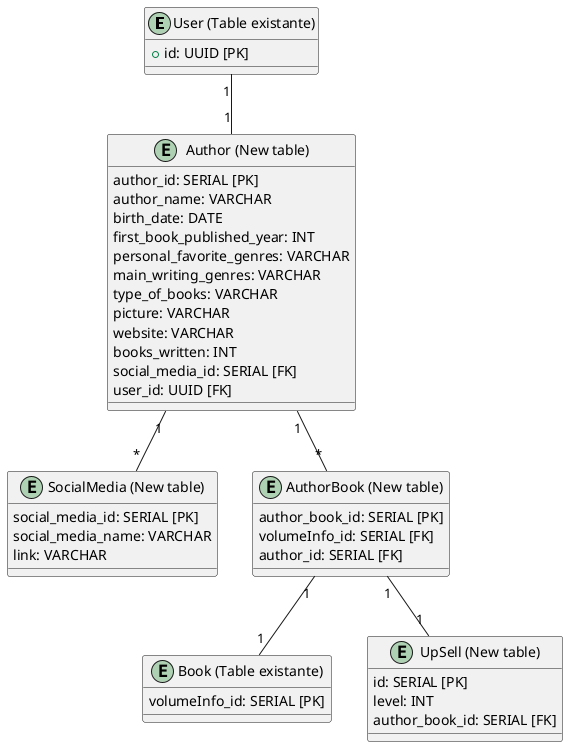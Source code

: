 @startuml
entity "User (Table existante)" as User {
    + id: UUID [PK]
}

entity "Author (New table)" as Author {
    author_id: SERIAL [PK]
    author_name: VARCHAR
    birth_date: DATE
    first_book_published_year: INT
    personal_favorite_genres: VARCHAR
    main_writing_genres: VARCHAR
    type_of_books: VARCHAR
    picture: VARCHAR
    website: VARCHAR
    books_written: INT
    social_media_id: SERIAL [FK]
    user_id: UUID [FK]
}

entity "SocialMedia (New table)" as SocialMedia {
    social_media_id: SERIAL [PK]
    social_media_name: VARCHAR
    link: VARCHAR
}

entity "AuthorBook (New table)" as AuthorBook {
    author_book_id: SERIAL [PK]
    volumeInfo_id: SERIAL [FK]
    author_id: SERIAL [FK]
}

entity "Book (Table existante)" as Book {
    volumeInfo_id: SERIAL [PK]
} 

entity "UpSell (New table)" as UpSell {
    id: SERIAL [PK]
    level: INT
    author_book_id: SERIAL [FK]
}

User "1" -- "1" Author
Author "1" -- "*"  SocialMedia
Author "1" -- "*" AuthorBook
AuthorBook "1" -- "1" Book
AuthorBook "1" -- "1" UpSell

@enduml